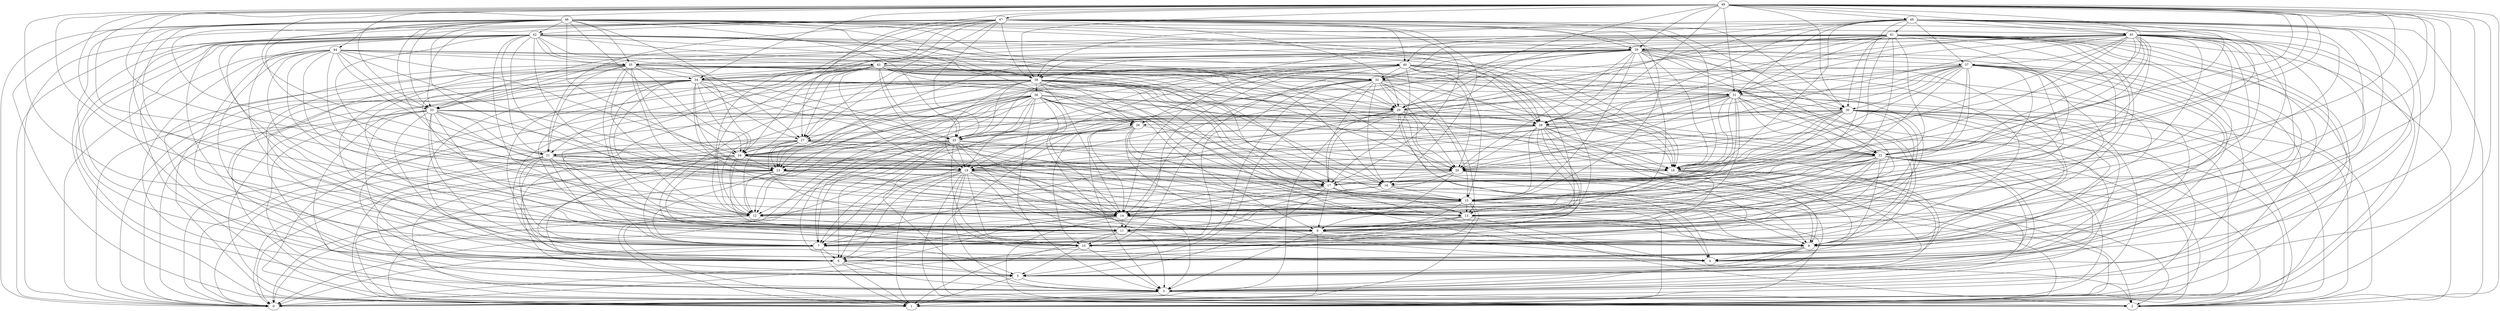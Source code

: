 digraph prioGraph {
3 -> 0;
3 -> 1;
3 -> 2;
5 -> 1;
5 -> 3;
6 -> 1;
6 -> 3;
6 -> 5;
7 -> 0;
7 -> 1;
7 -> 5;
7 -> 6;
8 -> 3;
8 -> 4;
8 -> 5;
9 -> 0;
9 -> 3;
9 -> 4;
9 -> 7;
9 -> 8;
10 -> 0;
10 -> 3;
10 -> 5;
11 -> 1;
11 -> 3;
11 -> 7;
11 -> 8;
11 -> 10;
12 -> 0;
12 -> 1;
12 -> 10;
13 -> 2;
13 -> 6;
13 -> 7;
13 -> 8;
13 -> 9;
14 -> 0;
14 -> 2;
14 -> 3;
14 -> 6;
14 -> 7;
14 -> 9;
14 -> 11;
15 -> 0;
15 -> 1;
15 -> 4;
15 -> 6;
15 -> 8;
15 -> 9;
15 -> 11;
15 -> 12;
15 -> 13;
15 -> 14;
16 -> 1;
16 -> 8;
16 -> 11;
16 -> 14;
16 -> 15;
17 -> 2;
17 -> 5;
17 -> 7;
17 -> 9;
17 -> 12;
17 -> 13;
17 -> 14;
17 -> 15;
18 -> 1;
18 -> 3;
18 -> 4;
18 -> 5;
18 -> 8;
18 -> 9;
18 -> 12;
19 -> 0;
19 -> 1;
19 -> 2;
19 -> 3;
19 -> 4;
19 -> 6;
19 -> 7;
19 -> 9;
19 -> 10;
19 -> 11;
19 -> 13;
19 -> 14;
19 -> 16;
20 -> 1;
20 -> 2;
20 -> 3;
20 -> 8;
20 -> 9;
20 -> 11;
20 -> 14;
20 -> 16;
20 -> 17;
21 -> 0;
21 -> 1;
21 -> 6;
21 -> 7;
21 -> 10;
21 -> 11;
21 -> 13;
21 -> 18;
21 -> 19;
22 -> 0;
22 -> 1;
22 -> 2;
22 -> 3;
22 -> 4;
22 -> 5;
22 -> 6;
22 -> 9;
22 -> 10;
22 -> 11;
22 -> 12;
22 -> 13;
22 -> 14;
22 -> 15;
22 -> 17;
22 -> 20;
23 -> 0;
23 -> 1;
23 -> 5;
23 -> 7;
23 -> 9;
23 -> 12;
23 -> 13;
23 -> 14;
23 -> 17;
24 -> 0;
24 -> 2;
24 -> 6;
24 -> 7;
24 -> 8;
24 -> 10;
24 -> 12;
24 -> 13;
24 -> 14;
24 -> 16;
24 -> 19;
24 -> 20;
24 -> 23;
25 -> 0;
25 -> 1;
25 -> 3;
25 -> 6;
25 -> 7;
25 -> 8;
25 -> 10;
25 -> 11;
25 -> 17;
25 -> 19;
25 -> 20;
25 -> 21;
25 -> 23;
25 -> 24;
26 -> 2;
26 -> 3;
26 -> 4;
26 -> 6;
26 -> 8;
26 -> 10;
26 -> 13;
26 -> 14;
26 -> 20;
26 -> 23;
26 -> 25;
27 -> 0;
27 -> 3;
27 -> 5;
27 -> 9;
27 -> 12;
27 -> 15;
27 -> 17;
27 -> 18;
27 -> 21;
27 -> 22;
27 -> 23;
27 -> 24;
28 -> 2;
28 -> 4;
28 -> 7;
28 -> 8;
28 -> 9;
28 -> 10;
28 -> 13;
28 -> 15;
28 -> 19;
28 -> 20;
28 -> 22;
28 -> 24;
28 -> 27;
29 -> 0;
29 -> 1;
29 -> 2;
29 -> 4;
29 -> 7;
29 -> 8;
29 -> 12;
29 -> 17;
29 -> 20;
29 -> 25;
29 -> 28;
30 -> 0;
30 -> 1;
30 -> 2;
30 -> 4;
30 -> 6;
30 -> 8;
30 -> 9;
30 -> 10;
30 -> 16;
30 -> 17;
30 -> 18;
30 -> 19;
30 -> 20;
30 -> 25;
30 -> 26;
30 -> 28;
31 -> 0;
31 -> 2;
31 -> 3;
31 -> 8;
31 -> 10;
31 -> 11;
31 -> 14;
31 -> 15;
31 -> 18;
31 -> 19;
31 -> 20;
31 -> 21;
31 -> 22;
31 -> 23;
31 -> 25;
31 -> 29;
32 -> 2;
32 -> 5;
32 -> 6;
32 -> 10;
32 -> 13;
32 -> 14;
32 -> 15;
32 -> 16;
32 -> 17;
32 -> 18;
32 -> 19;
32 -> 20;
32 -> 24;
32 -> 29;
32 -> 31;
33 -> 0;
33 -> 1;
33 -> 2;
33 -> 4;
33 -> 6;
33 -> 7;
33 -> 9;
33 -> 11;
33 -> 14;
33 -> 19;
33 -> 21;
33 -> 22;
33 -> 26;
33 -> 28;
34 -> 0;
34 -> 1;
34 -> 2;
34 -> 3;
34 -> 5;
34 -> 6;
34 -> 7;
34 -> 9;
34 -> 12;
34 -> 13;
34 -> 14;
34 -> 18;
34 -> 23;
34 -> 24;
34 -> 25;
34 -> 27;
34 -> 29;
34 -> 31;
35 -> 6;
35 -> 7;
35 -> 9;
35 -> 10;
35 -> 12;
35 -> 15;
35 -> 17;
35 -> 18;
35 -> 21;
35 -> 23;
35 -> 24;
35 -> 25;
35 -> 29;
35 -> 30;
35 -> 31;
35 -> 32;
35 -> 33;
35 -> 34;
36 -> 0;
36 -> 1;
36 -> 3;
36 -> 4;
36 -> 5;
36 -> 7;
36 -> 9;
36 -> 12;
36 -> 13;
36 -> 14;
36 -> 15;
36 -> 19;
36 -> 22;
36 -> 23;
36 -> 24;
36 -> 25;
36 -> 26;
36 -> 27;
36 -> 28;
36 -> 29;
37 -> 2;
37 -> 3;
37 -> 5;
37 -> 6;
37 -> 8;
37 -> 11;
37 -> 12;
37 -> 13;
37 -> 14;
37 -> 17;
37 -> 18;
37 -> 22;
37 -> 23;
37 -> 24;
37 -> 28;
37 -> 29;
37 -> 30;
37 -> 31;
37 -> 32;
38 -> 0;
38 -> 1;
38 -> 4;
38 -> 5;
38 -> 6;
38 -> 7;
38 -> 8;
38 -> 10;
38 -> 12;
38 -> 14;
38 -> 15;
38 -> 16;
38 -> 17;
38 -> 18;
38 -> 19;
38 -> 22;
38 -> 25;
38 -> 26;
38 -> 28;
38 -> 36;
39 -> 0;
39 -> 1;
39 -> 7;
39 -> 8;
39 -> 10;
39 -> 13;
39 -> 15;
39 -> 18;
39 -> 19;
39 -> 20;
39 -> 22;
39 -> 23;
39 -> 25;
39 -> 26;
39 -> 27;
39 -> 28;
39 -> 29;
39 -> 32;
39 -> 35;
39 -> 37;
39 -> 38;
40 -> 4;
40 -> 7;
40 -> 8;
40 -> 9;
40 -> 10;
40 -> 11;
40 -> 12;
40 -> 13;
40 -> 14;
40 -> 15;
40 -> 17;
40 -> 19;
40 -> 20;
40 -> 23;
40 -> 28;
40 -> 30;
40 -> 32;
40 -> 38;
41 -> 0;
41 -> 2;
41 -> 3;
41 -> 4;
41 -> 5;
41 -> 8;
41 -> 9;
41 -> 10;
41 -> 11;
41 -> 12;
41 -> 13;
41 -> 16;
41 -> 22;
41 -> 24;
41 -> 28;
41 -> 29;
41 -> 30;
41 -> 31;
41 -> 32;
41 -> 33;
41 -> 34;
41 -> 35;
41 -> 39;
41 -> 40;
42 -> 0;
42 -> 1;
42 -> 2;
42 -> 3;
42 -> 4;
42 -> 6;
42 -> 8;
42 -> 9;
42 -> 11;
42 -> 13;
42 -> 14;
42 -> 15;
42 -> 16;
42 -> 18;
42 -> 20;
42 -> 21;
42 -> 23;
42 -> 24;
42 -> 28;
42 -> 29;
42 -> 35;
42 -> 38;
42 -> 39;
43 -> 0;
43 -> 6;
43 -> 7;
43 -> 8;
43 -> 11;
43 -> 12;
43 -> 13;
43 -> 15;
43 -> 16;
43 -> 17;
43 -> 18;
43 -> 19;
43 -> 20;
43 -> 21;
43 -> 24;
43 -> 25;
43 -> 27;
43 -> 28;
43 -> 29;
43 -> 32;
43 -> 34;
43 -> 38;
44 -> 0;
44 -> 3;
44 -> 4;
44 -> 7;
44 -> 9;
44 -> 11;
44 -> 12;
44 -> 15;
44 -> 19;
44 -> 20;
44 -> 24;
44 -> 32;
44 -> 33;
44 -> 35;
44 -> 40;
44 -> 43;
45 -> 0;
45 -> 3;
45 -> 6;
45 -> 7;
45 -> 8;
45 -> 10;
45 -> 11;
45 -> 12;
45 -> 13;
45 -> 14;
45 -> 15;
45 -> 16;
45 -> 17;
45 -> 18;
45 -> 20;
45 -> 22;
45 -> 25;
45 -> 29;
45 -> 31;
45 -> 32;
45 -> 33;
45 -> 34;
45 -> 37;
45 -> 39;
46 -> 0;
46 -> 1;
46 -> 6;
46 -> 10;
46 -> 11;
46 -> 15;
46 -> 16;
46 -> 18;
46 -> 19;
46 -> 20;
46 -> 22;
46 -> 23;
46 -> 24;
46 -> 25;
46 -> 26;
46 -> 27;
46 -> 28;
46 -> 29;
46 -> 32;
46 -> 33;
46 -> 35;
46 -> 39;
46 -> 42;
46 -> 44;
46 -> 45;
47 -> 0;
47 -> 5;
47 -> 6;
47 -> 8;
47 -> 9;
47 -> 12;
47 -> 15;
47 -> 16;
47 -> 17;
47 -> 18;
47 -> 21;
47 -> 24;
47 -> 25;
47 -> 27;
47 -> 29;
47 -> 30;
47 -> 33;
47 -> 34;
47 -> 38;
47 -> 39;
47 -> 40;
47 -> 42;
47 -> 43;
48 -> 1;
48 -> 2;
48 -> 5;
48 -> 7;
48 -> 8;
48 -> 11;
48 -> 12;
48 -> 15;
48 -> 16;
48 -> 18;
48 -> 19;
48 -> 24;
48 -> 28;
48 -> 29;
48 -> 31;
48 -> 37;
48 -> 38;
48 -> 41;
48 -> 45;
49 -> 1;
49 -> 2;
49 -> 3;
49 -> 4;
49 -> 7;
49 -> 8;
49 -> 11;
49 -> 12;
49 -> 13;
49 -> 14;
49 -> 15;
49 -> 17;
49 -> 18;
49 -> 20;
49 -> 21;
49 -> 22;
49 -> 23;
49 -> 27;
49 -> 28;
49 -> 29;
49 -> 30;
49 -> 31;
49 -> 33;
49 -> 34;
49 -> 38;
49 -> 39;
49 -> 45;
49 -> 47;
49 -> 48;
}
